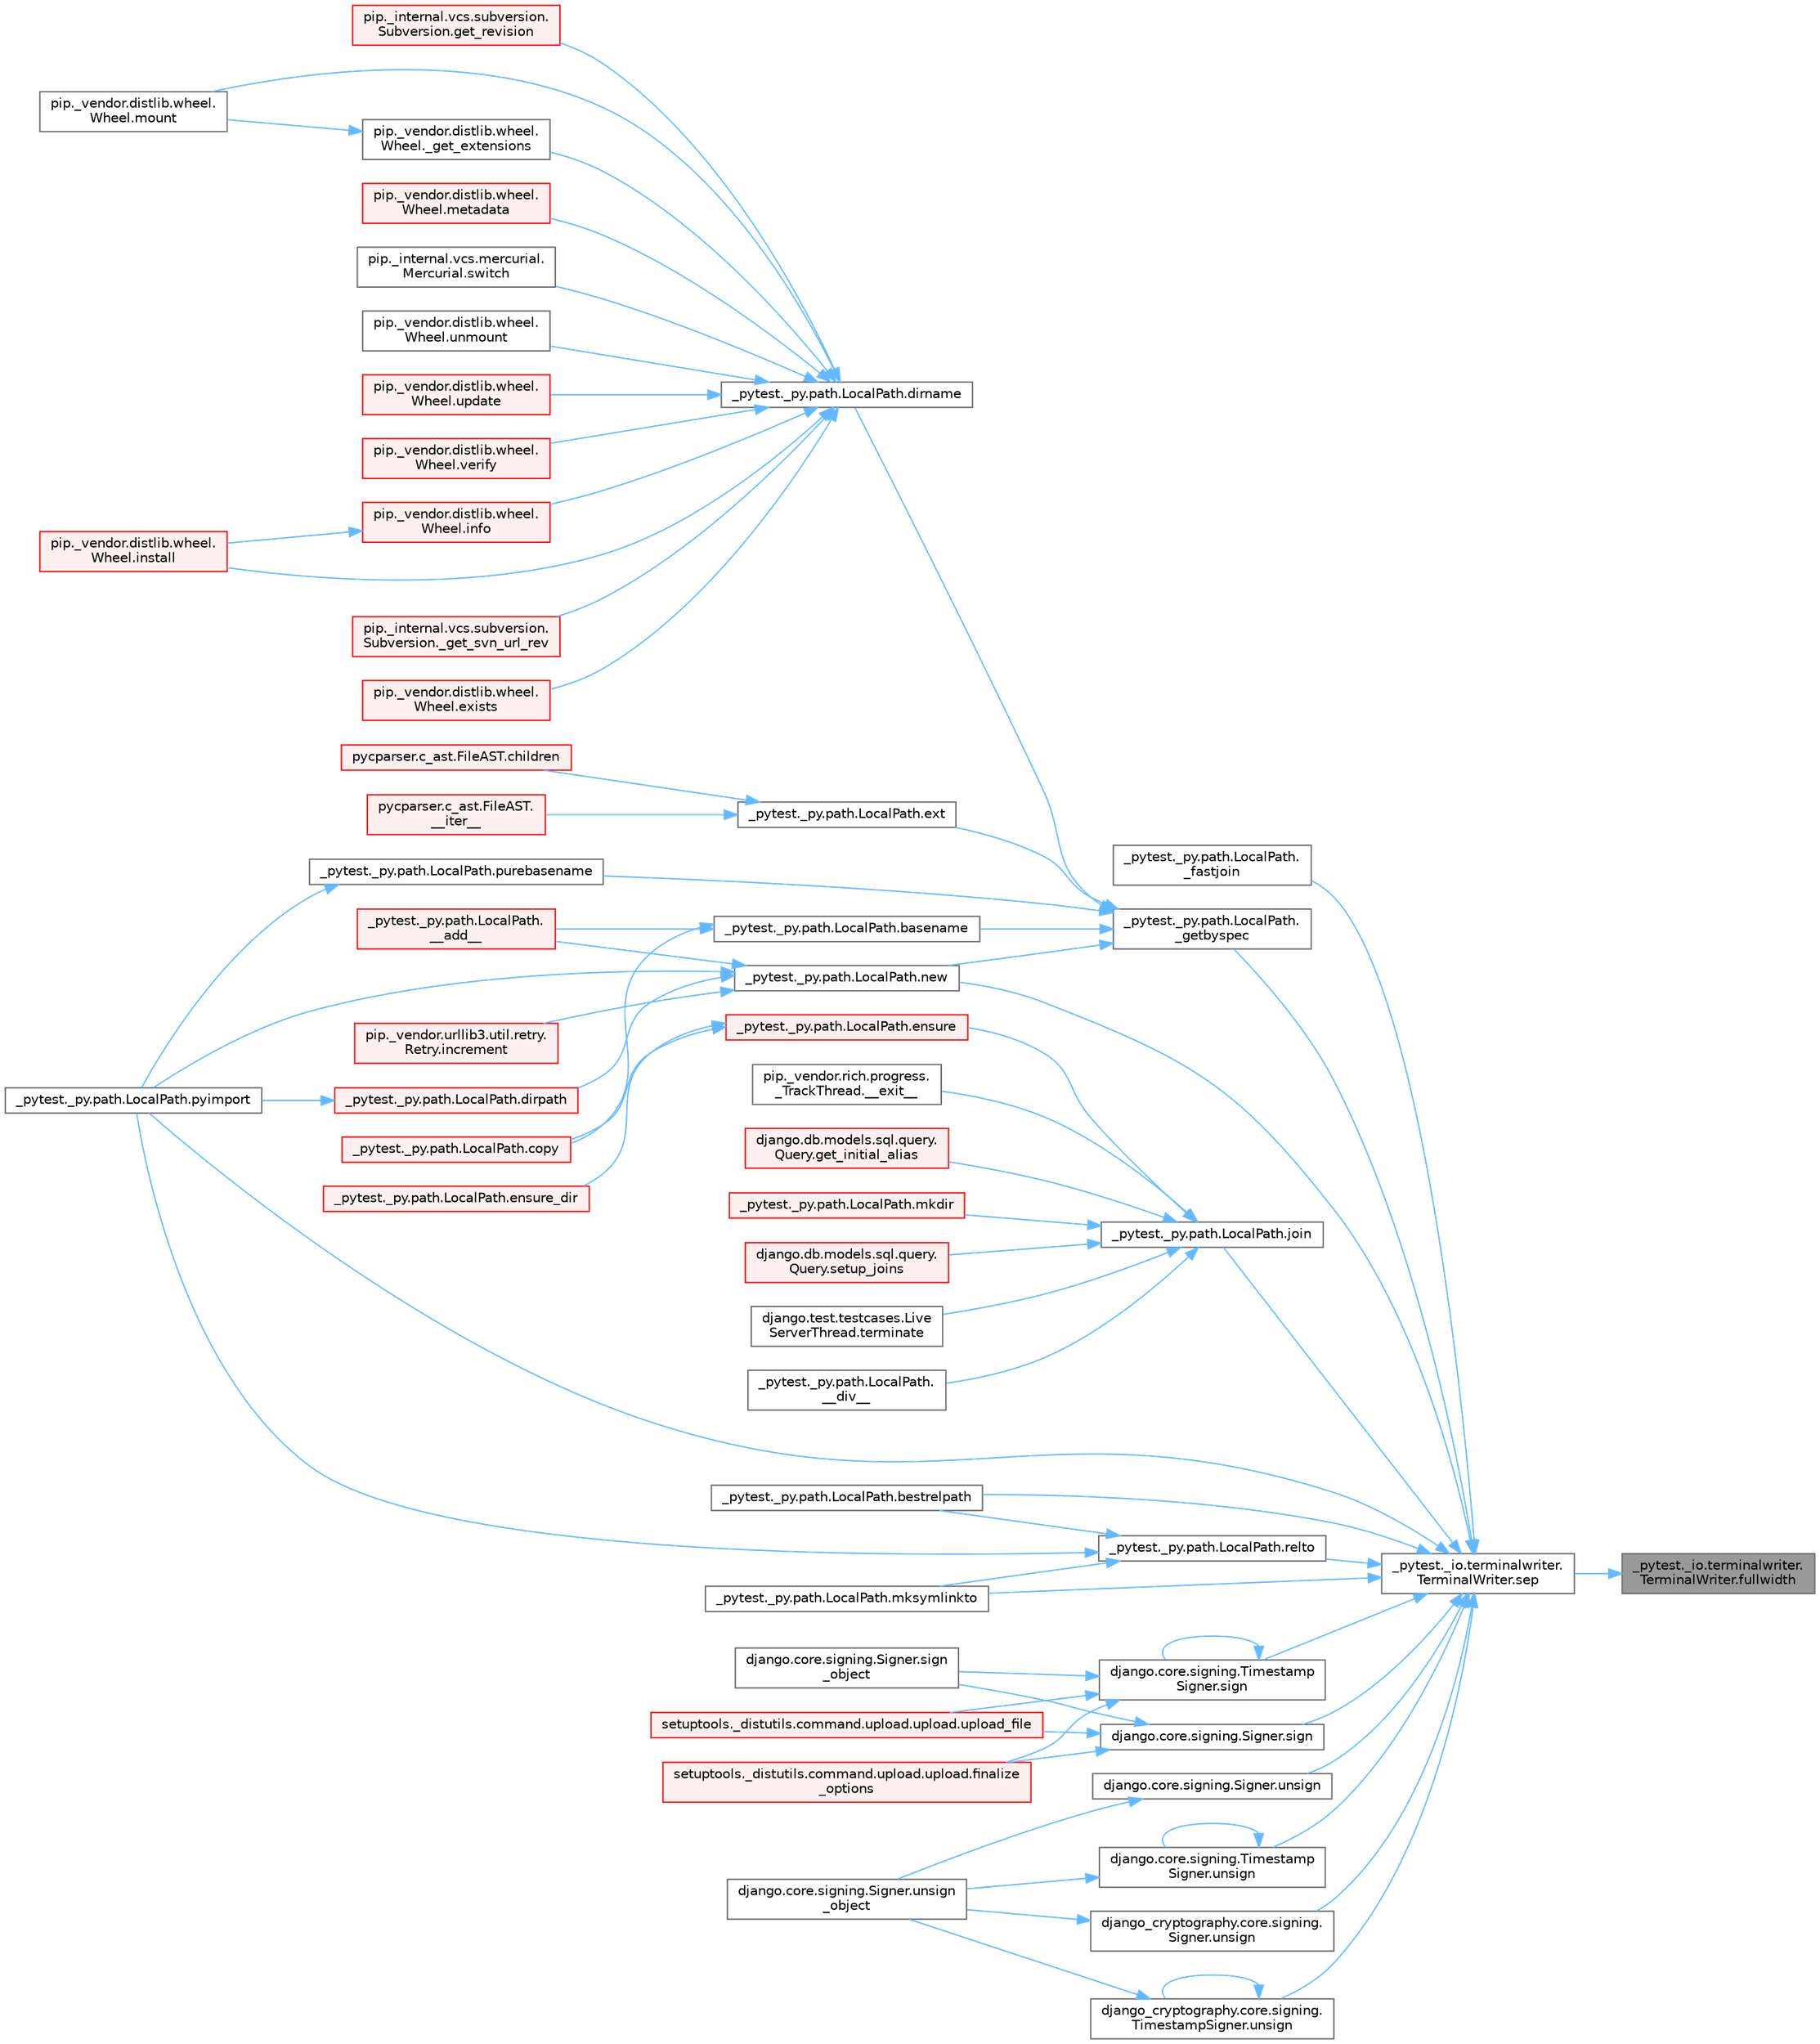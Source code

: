 digraph "_pytest._io.terminalwriter.TerminalWriter.fullwidth"
{
 // LATEX_PDF_SIZE
  bgcolor="transparent";
  edge [fontname=Helvetica,fontsize=10,labelfontname=Helvetica,labelfontsize=10];
  node [fontname=Helvetica,fontsize=10,shape=box,height=0.2,width=0.4];
  rankdir="RL";
  Node1 [id="Node000001",label="_pytest._io.terminalwriter.\lTerminalWriter.fullwidth",height=0.2,width=0.4,color="gray40", fillcolor="grey60", style="filled", fontcolor="black",tooltip=" "];
  Node1 -> Node2 [id="edge1_Node000001_Node000002",dir="back",color="steelblue1",style="solid",tooltip=" "];
  Node2 [id="Node000002",label="_pytest._io.terminalwriter.\lTerminalWriter.sep",height=0.2,width=0.4,color="grey40", fillcolor="white", style="filled",URL="$class__pytest_1_1__io_1_1terminalwriter_1_1_terminal_writer.html#a9825789953e583960848896c7c201fb8",tooltip=" "];
  Node2 -> Node3 [id="edge2_Node000002_Node000003",dir="back",color="steelblue1",style="solid",tooltip=" "];
  Node3 [id="Node000003",label="_pytest._py.path.LocalPath.\l_fastjoin",height=0.2,width=0.4,color="grey40", fillcolor="white", style="filled",URL="$class__pytest_1_1__py_1_1path_1_1_local_path.html#a41f80bfd914f5af2f55fa8b62699f7b4",tooltip=" "];
  Node2 -> Node4 [id="edge3_Node000002_Node000004",dir="back",color="steelblue1",style="solid",tooltip=" "];
  Node4 [id="Node000004",label="_pytest._py.path.LocalPath.\l_getbyspec",height=0.2,width=0.4,color="grey40", fillcolor="white", style="filled",URL="$class__pytest_1_1__py_1_1path_1_1_local_path.html#a3cb7ad6a0d43365228f86c0149375c4b",tooltip=" "];
  Node4 -> Node5 [id="edge4_Node000004_Node000005",dir="back",color="steelblue1",style="solid",tooltip=" "];
  Node5 [id="Node000005",label="_pytest._py.path.LocalPath.basename",height=0.2,width=0.4,color="grey40", fillcolor="white", style="filled",URL="$class__pytest_1_1__py_1_1path_1_1_local_path.html#a8a8ef1d27ceea399ad99d6d709acdbc9",tooltip=" "];
  Node5 -> Node6 [id="edge5_Node000005_Node000006",dir="back",color="steelblue1",style="solid",tooltip=" "];
  Node6 [id="Node000006",label="_pytest._py.path.LocalPath.\l__add__",height=0.2,width=0.4,color="red", fillcolor="#FFF0F0", style="filled",URL="$class__pytest_1_1__py_1_1path_1_1_local_path.html#abe95df43f29943a2ec6ccad0c25662da",tooltip=" "];
  Node5 -> Node8 [id="edge6_Node000005_Node000008",dir="back",color="steelblue1",style="solid",tooltip=" "];
  Node8 [id="Node000008",label="_pytest._py.path.LocalPath.copy",height=0.2,width=0.4,color="red", fillcolor="#FFF0F0", style="filled",URL="$class__pytest_1_1__py_1_1path_1_1_local_path.html#a9eeecae0b90a7147e6bf23d6ea8fc6c0",tooltip=" "];
  Node4 -> Node3154 [id="edge7_Node000004_Node003154",dir="back",color="steelblue1",style="solid",tooltip=" "];
  Node3154 [id="Node003154",label="_pytest._py.path.LocalPath.dirname",height=0.2,width=0.4,color="grey40", fillcolor="white", style="filled",URL="$class__pytest_1_1__py_1_1path_1_1_local_path.html#aa1920ee3bb71bfb594e849010c5971ac",tooltip=" "];
  Node3154 -> Node1131 [id="edge8_Node003154_Node001131",dir="back",color="steelblue1",style="solid",tooltip=" "];
  Node1131 [id="Node001131",label="pip._vendor.distlib.wheel.\lWheel._get_extensions",height=0.2,width=0.4,color="grey40", fillcolor="white", style="filled",URL="$classpip_1_1__vendor_1_1distlib_1_1wheel_1_1_wheel.html#a73a762e18348cb6866fe316c4796fb50",tooltip=" "];
  Node1131 -> Node1132 [id="edge9_Node001131_Node001132",dir="back",color="steelblue1",style="solid",tooltip=" "];
  Node1132 [id="Node001132",label="pip._vendor.distlib.wheel.\lWheel.mount",height=0.2,width=0.4,color="grey40", fillcolor="white", style="filled",URL="$classpip_1_1__vendor_1_1distlib_1_1wheel_1_1_wheel.html#a200397d45c2b1e462e2e87ad21b34ba5",tooltip=" "];
  Node3154 -> Node2399 [id="edge10_Node003154_Node002399",dir="back",color="steelblue1",style="solid",tooltip=" "];
  Node2399 [id="Node002399",label="pip._internal.vcs.subversion.\lSubversion._get_svn_url_rev",height=0.2,width=0.4,color="red", fillcolor="#FFF0F0", style="filled",URL="$classpip_1_1__internal_1_1vcs_1_1subversion_1_1_subversion.html#a561b918238c7b04a4b7ddee4a5570f9f",tooltip=" "];
  Node3154 -> Node1617 [id="edge11_Node003154_Node001617",dir="back",color="steelblue1",style="solid",tooltip=" "];
  Node1617 [id="Node001617",label="pip._vendor.distlib.wheel.\lWheel.exists",height=0.2,width=0.4,color="red", fillcolor="#FFF0F0", style="filled",URL="$classpip_1_1__vendor_1_1distlib_1_1wheel_1_1_wheel.html#a9ea7ded38fabd19aa8604ad550a8d6aa",tooltip=" "];
  Node3154 -> Node3155 [id="edge12_Node003154_Node003155",dir="back",color="steelblue1",style="solid",tooltip=" "];
  Node3155 [id="Node003155",label="pip._internal.vcs.subversion.\lSubversion.get_revision",height=0.2,width=0.4,color="red", fillcolor="#FFF0F0", style="filled",URL="$classpip_1_1__internal_1_1vcs_1_1subversion_1_1_subversion.html#abb1928c801e145265f46fd57b072d77d",tooltip=" "];
  Node3154 -> Node1687 [id="edge13_Node003154_Node001687",dir="back",color="steelblue1",style="solid",tooltip=" "];
  Node1687 [id="Node001687",label="pip._vendor.distlib.wheel.\lWheel.info",height=0.2,width=0.4,color="red", fillcolor="#FFF0F0", style="filled",URL="$classpip_1_1__vendor_1_1distlib_1_1wheel_1_1_wheel.html#a81ca97c6a25d0d98ac526fdf1d993b3e",tooltip=" "];
  Node1687 -> Node1700 [id="edge14_Node001687_Node001700",dir="back",color="steelblue1",style="solid",tooltip=" "];
  Node1700 [id="Node001700",label="pip._vendor.distlib.wheel.\lWheel.install",height=0.2,width=0.4,color="red", fillcolor="#FFF0F0", style="filled",URL="$classpip_1_1__vendor_1_1distlib_1_1wheel_1_1_wheel.html#a2d42ca18eda62d320111afef46504f5c",tooltip=" "];
  Node3154 -> Node1700 [id="edge15_Node003154_Node001700",dir="back",color="steelblue1",style="solid",tooltip=" "];
  Node3154 -> Node1703 [id="edge16_Node003154_Node001703",dir="back",color="steelblue1",style="solid",tooltip=" "];
  Node1703 [id="Node001703",label="pip._vendor.distlib.wheel.\lWheel.metadata",height=0.2,width=0.4,color="red", fillcolor="#FFF0F0", style="filled",URL="$classpip_1_1__vendor_1_1distlib_1_1wheel_1_1_wheel.html#a9e567ddb3165e2b2bdb2c358774b32a6",tooltip=" "];
  Node3154 -> Node1132 [id="edge17_Node003154_Node001132",dir="back",color="steelblue1",style="solid",tooltip=" "];
  Node3154 -> Node2438 [id="edge18_Node003154_Node002438",dir="back",color="steelblue1",style="solid",tooltip=" "];
  Node2438 [id="Node002438",label="pip._internal.vcs.mercurial.\lMercurial.switch",height=0.2,width=0.4,color="grey40", fillcolor="white", style="filled",URL="$classpip_1_1__internal_1_1vcs_1_1mercurial_1_1_mercurial.html#a5074f4358bf4c1df0e3d1c4dd6da1a39",tooltip=" "];
  Node3154 -> Node1788 [id="edge19_Node003154_Node001788",dir="back",color="steelblue1",style="solid",tooltip=" "];
  Node1788 [id="Node001788",label="pip._vendor.distlib.wheel.\lWheel.unmount",height=0.2,width=0.4,color="grey40", fillcolor="white", style="filled",URL="$classpip_1_1__vendor_1_1distlib_1_1wheel_1_1_wheel.html#a91fc960410486ef8b9c7d6409de2f5cf",tooltip=" "];
  Node3154 -> Node1789 [id="edge20_Node003154_Node001789",dir="back",color="steelblue1",style="solid",tooltip=" "];
  Node1789 [id="Node001789",label="pip._vendor.distlib.wheel.\lWheel.update",height=0.2,width=0.4,color="red", fillcolor="#FFF0F0", style="filled",URL="$classpip_1_1__vendor_1_1distlib_1_1wheel_1_1_wheel.html#af0fa6892c3a4e935a5ff2887f80b14ff",tooltip=" "];
  Node3154 -> Node1790 [id="edge21_Node003154_Node001790",dir="back",color="steelblue1",style="solid",tooltip=" "];
  Node1790 [id="Node001790",label="pip._vendor.distlib.wheel.\lWheel.verify",height=0.2,width=0.4,color="red", fillcolor="#FFF0F0", style="filled",URL="$classpip_1_1__vendor_1_1distlib_1_1wheel_1_1_wheel.html#ab3276be65a376884ef85606365265af8",tooltip=" "];
  Node4 -> Node3156 [id="edge22_Node000004_Node003156",dir="back",color="steelblue1",style="solid",tooltip=" "];
  Node3156 [id="Node003156",label="_pytest._py.path.LocalPath.ext",height=0.2,width=0.4,color="grey40", fillcolor="white", style="filled",URL="$class__pytest_1_1__py_1_1path_1_1_local_path.html#a5fa32ab32abd81d4b3457001cc9ede5e",tooltip=" "];
  Node3156 -> Node1542 [id="edge23_Node003156_Node001542",dir="back",color="steelblue1",style="solid",tooltip=" "];
  Node1542 [id="Node001542",label="pycparser.c_ast.FileAST.\l__iter__",height=0.2,width=0.4,color="red", fillcolor="#FFF0F0", style="filled",URL="$classpycparser_1_1c__ast_1_1_file_a_s_t.html#a60b0a6f41cdc1dac979c4e89e37f3c81",tooltip=" "];
  Node3156 -> Node1543 [id="edge24_Node003156_Node001543",dir="back",color="steelblue1",style="solid",tooltip=" "];
  Node1543 [id="Node001543",label="pycparser.c_ast.FileAST.children",height=0.2,width=0.4,color="red", fillcolor="#FFF0F0", style="filled",URL="$classpycparser_1_1c__ast_1_1_file_a_s_t.html#ae7a0e8537da48a746568755c19d8aedd",tooltip=" "];
  Node4 -> Node3157 [id="edge25_Node000004_Node003157",dir="back",color="steelblue1",style="solid",tooltip=" "];
  Node3157 [id="Node003157",label="_pytest._py.path.LocalPath.new",height=0.2,width=0.4,color="grey40", fillcolor="white", style="filled",URL="$class__pytest_1_1__py_1_1path_1_1_local_path.html#ab5882416a5911e7a15e0598cbeab05cd",tooltip=" "];
  Node3157 -> Node6 [id="edge26_Node003157_Node000006",dir="back",color="steelblue1",style="solid",tooltip=" "];
  Node3157 -> Node911 [id="edge27_Node003157_Node000911",dir="back",color="steelblue1",style="solid",tooltip=" "];
  Node911 [id="Node000911",label="_pytest._py.path.LocalPath.dirpath",height=0.2,width=0.4,color="red", fillcolor="#FFF0F0", style="filled",URL="$class__pytest_1_1__py_1_1path_1_1_local_path.html#aa8766bdaffd39f928eaae6f30b741b05",tooltip=" "];
  Node911 -> Node1053 [id="edge28_Node000911_Node001053",dir="back",color="steelblue1",style="solid",tooltip=" "];
  Node1053 [id="Node001053",label="_pytest._py.path.LocalPath.pyimport",height=0.2,width=0.4,color="grey40", fillcolor="white", style="filled",URL="$class__pytest_1_1__py_1_1path_1_1_local_path.html#aaf2fbd0a1a8554d138b60c28ca682b75",tooltip=" "];
  Node3157 -> Node464 [id="edge29_Node003157_Node000464",dir="back",color="steelblue1",style="solid",tooltip=" "];
  Node464 [id="Node000464",label="pip._vendor.urllib3.util.retry.\lRetry.increment",height=0.2,width=0.4,color="red", fillcolor="#FFF0F0", style="filled",URL="$classpip_1_1__vendor_1_1urllib3_1_1util_1_1retry_1_1_retry.html#a88dd993ccb2ef4b2bfa9ad0571374b12",tooltip=" "];
  Node3157 -> Node1053 [id="edge30_Node003157_Node001053",dir="back",color="steelblue1",style="solid",tooltip=" "];
  Node4 -> Node3158 [id="edge31_Node000004_Node003158",dir="back",color="steelblue1",style="solid",tooltip=" "];
  Node3158 [id="Node003158",label="_pytest._py.path.LocalPath.purebasename",height=0.2,width=0.4,color="grey40", fillcolor="white", style="filled",URL="$class__pytest_1_1__py_1_1path_1_1_local_path.html#aff1f14b50063a6a3aa17b0ac60adfb04",tooltip=" "];
  Node3158 -> Node1053 [id="edge32_Node003158_Node001053",dir="back",color="steelblue1",style="solid",tooltip=" "];
  Node2 -> Node2266 [id="edge33_Node000002_Node002266",dir="back",color="steelblue1",style="solid",tooltip=" "];
  Node2266 [id="Node002266",label="_pytest._py.path.LocalPath.bestrelpath",height=0.2,width=0.4,color="grey40", fillcolor="white", style="filled",URL="$class__pytest_1_1__py_1_1path_1_1_local_path.html#accc5450294cb4c510fa50449c40a056b",tooltip=" "];
  Node2 -> Node3159 [id="edge34_Node000002_Node003159",dir="back",color="steelblue1",style="solid",tooltip=" "];
  Node3159 [id="Node003159",label="_pytest._py.path.LocalPath.join",height=0.2,width=0.4,color="grey40", fillcolor="white", style="filled",URL="$class__pytest_1_1__py_1_1path_1_1_local_path.html#a6be3338a27ff92bdb40fa2d895a8e88b",tooltip=" "];
  Node3159 -> Node3160 [id="edge35_Node003159_Node003160",dir="back",color="steelblue1",style="solid",tooltip=" "];
  Node3160 [id="Node003160",label="_pytest._py.path.LocalPath.\l__div__",height=0.2,width=0.4,color="grey40", fillcolor="white", style="filled",URL="$class__pytest_1_1__py_1_1path_1_1_local_path.html#a7ef0bb099d60ab9767d5c394544bbde7",tooltip=" "];
  Node3159 -> Node1925 [id="edge36_Node003159_Node001925",dir="back",color="steelblue1",style="solid",tooltip=" "];
  Node1925 [id="Node001925",label="pip._vendor.rich.progress.\l_TrackThread.__exit__",height=0.2,width=0.4,color="grey40", fillcolor="white", style="filled",URL="$classpip_1_1__vendor_1_1rich_1_1progress_1_1___track_thread.html#a356c864adcb08783e3909e6b576cefd9",tooltip=" "];
  Node3159 -> Node653 [id="edge37_Node003159_Node000653",dir="back",color="steelblue1",style="solid",tooltip=" "];
  Node653 [id="Node000653",label="_pytest._py.path.LocalPath.ensure",height=0.2,width=0.4,color="red", fillcolor="#FFF0F0", style="filled",URL="$class__pytest_1_1__py_1_1path_1_1_local_path.html#a7495d45777169316de67c7e19218622d",tooltip=" "];
  Node653 -> Node8 [id="edge38_Node000653_Node000008",dir="back",color="steelblue1",style="solid",tooltip=" "];
  Node653 -> Node654 [id="edge39_Node000653_Node000654",dir="back",color="steelblue1",style="solid",tooltip=" "];
  Node654 [id="Node000654",label="_pytest._py.path.LocalPath.ensure_dir",height=0.2,width=0.4,color="red", fillcolor="#FFF0F0", style="filled",URL="$class__pytest_1_1__py_1_1path_1_1_local_path.html#a46346ae9e4a2afb342367c4071edfb97",tooltip=" "];
  Node3159 -> Node3161 [id="edge40_Node003159_Node003161",dir="back",color="steelblue1",style="solid",tooltip=" "];
  Node3161 [id="Node003161",label="django.db.models.sql.query.\lQuery.get_initial_alias",height=0.2,width=0.4,color="red", fillcolor="#FFF0F0", style="filled",URL="$classdjango_1_1db_1_1models_1_1sql_1_1query_1_1_query.html#aab4910cbe4b7d2f2252bdc9ba5401a45",tooltip=" "];
  Node3159 -> Node3171 [id="edge41_Node003159_Node003171",dir="back",color="steelblue1",style="solid",tooltip=" "];
  Node3171 [id="Node003171",label="_pytest._py.path.LocalPath.mkdir",height=0.2,width=0.4,color="red", fillcolor="#FFF0F0", style="filled",URL="$class__pytest_1_1__py_1_1path_1_1_local_path.html#a6550d6a084338a644ad265dbbf242a16",tooltip=" "];
  Node3159 -> Node3172 [id="edge42_Node003159_Node003172",dir="back",color="steelblue1",style="solid",tooltip=" "];
  Node3172 [id="Node003172",label="django.db.models.sql.query.\lQuery.setup_joins",height=0.2,width=0.4,color="red", fillcolor="#FFF0F0", style="filled",URL="$classdjango_1_1db_1_1models_1_1sql_1_1query_1_1_query.html#a086e5083d9aa4b96e72ee6897e8906cd",tooltip=" "];
  Node3159 -> Node3174 [id="edge43_Node003159_Node003174",dir="back",color="steelblue1",style="solid",tooltip=" "];
  Node3174 [id="Node003174",label="django.test.testcases.Live\lServerThread.terminate",height=0.2,width=0.4,color="grey40", fillcolor="white", style="filled",URL="$classdjango_1_1test_1_1testcases_1_1_live_server_thread.html#adc8afd6c8c80097132f7d72c395bd331",tooltip=" "];
  Node2 -> Node2267 [id="edge44_Node000002_Node002267",dir="back",color="steelblue1",style="solid",tooltip=" "];
  Node2267 [id="Node002267",label="_pytest._py.path.LocalPath.mksymlinkto",height=0.2,width=0.4,color="grey40", fillcolor="white", style="filled",URL="$class__pytest_1_1__py_1_1path_1_1_local_path.html#a8dc617070ee96a8653920fde3a15d383",tooltip=" "];
  Node2 -> Node3157 [id="edge45_Node000002_Node003157",dir="back",color="steelblue1",style="solid",tooltip=" "];
  Node2 -> Node1053 [id="edge46_Node000002_Node001053",dir="back",color="steelblue1",style="solid",tooltip=" "];
  Node2 -> Node3175 [id="edge47_Node000002_Node003175",dir="back",color="steelblue1",style="solid",tooltip=" "];
  Node3175 [id="Node003175",label="_pytest._py.path.LocalPath.relto",height=0.2,width=0.4,color="grey40", fillcolor="white", style="filled",URL="$class__pytest_1_1__py_1_1path_1_1_local_path.html#a67bcf9939ddefbe3b1db878cbebbdb03",tooltip=" "];
  Node3175 -> Node2266 [id="edge48_Node003175_Node002266",dir="back",color="steelblue1",style="solid",tooltip=" "];
  Node3175 -> Node2267 [id="edge49_Node003175_Node002267",dir="back",color="steelblue1",style="solid",tooltip=" "];
  Node3175 -> Node1053 [id="edge50_Node003175_Node001053",dir="back",color="steelblue1",style="solid",tooltip=" "];
  Node2 -> Node1396 [id="edge51_Node000002_Node001396",dir="back",color="steelblue1",style="solid",tooltip=" "];
  Node1396 [id="Node001396",label="django.core.signing.Signer.sign",height=0.2,width=0.4,color="grey40", fillcolor="white", style="filled",URL="$classdjango_1_1core_1_1signing_1_1_signer.html#a20ed6a5363cf3b02855d218c7abd9508",tooltip=" "];
  Node1396 -> Node97 [id="edge52_Node001396_Node000097",dir="back",color="steelblue1",style="solid",tooltip=" "];
  Node97 [id="Node000097",label="setuptools._distutils.command.upload.upload.finalize\l_options",height=0.2,width=0.4,color="red", fillcolor="#FFF0F0", style="filled",URL="$classsetuptools_1_1__distutils_1_1command_1_1upload_1_1upload.html#a9c94c240a676c164b8b18a141bc48c4c",tooltip=" "];
  Node1396 -> Node1397 [id="edge53_Node001396_Node001397",dir="back",color="steelblue1",style="solid",tooltip=" "];
  Node1397 [id="Node001397",label="django.core.signing.Signer.sign\l_object",height=0.2,width=0.4,color="grey40", fillcolor="white", style="filled",URL="$classdjango_1_1core_1_1signing_1_1_signer.html#a99fb2eef79ae0134ead7038441516476",tooltip=" "];
  Node1396 -> Node104 [id="edge54_Node001396_Node000104",dir="back",color="steelblue1",style="solid",tooltip=" "];
  Node104 [id="Node000104",label="setuptools._distutils.command.upload.upload.upload_file",height=0.2,width=0.4,color="red", fillcolor="#FFF0F0", style="filled",URL="$classsetuptools_1_1__distutils_1_1command_1_1upload_1_1upload.html#aa7d9089079f68edc3d38061fcc04211f",tooltip=" "];
  Node2 -> Node3176 [id="edge55_Node000002_Node003176",dir="back",color="steelblue1",style="solid",tooltip=" "];
  Node3176 [id="Node003176",label="django.core.signing.Timestamp\lSigner.sign",height=0.2,width=0.4,color="grey40", fillcolor="white", style="filled",URL="$classdjango_1_1core_1_1signing_1_1_timestamp_signer.html#a5ce05c9325850397a0be68002f19652d",tooltip=" "];
  Node3176 -> Node97 [id="edge56_Node003176_Node000097",dir="back",color="steelblue1",style="solid",tooltip=" "];
  Node3176 -> Node3176 [id="edge57_Node003176_Node003176",dir="back",color="steelblue1",style="solid",tooltip=" "];
  Node3176 -> Node1397 [id="edge58_Node003176_Node001397",dir="back",color="steelblue1",style="solid",tooltip=" "];
  Node3176 -> Node104 [id="edge59_Node003176_Node000104",dir="back",color="steelblue1",style="solid",tooltip=" "];
  Node2 -> Node1400 [id="edge60_Node000002_Node001400",dir="back",color="steelblue1",style="solid",tooltip=" "];
  Node1400 [id="Node001400",label="django.core.signing.Signer.unsign",height=0.2,width=0.4,color="grey40", fillcolor="white", style="filled",URL="$classdjango_1_1core_1_1signing_1_1_signer.html#a4c99e64342ad60871525e10b8d9041eb",tooltip=" "];
  Node1400 -> Node1401 [id="edge61_Node001400_Node001401",dir="back",color="steelblue1",style="solid",tooltip=" "];
  Node1401 [id="Node001401",label="django.core.signing.Signer.unsign\l_object",height=0.2,width=0.4,color="grey40", fillcolor="white", style="filled",URL="$classdjango_1_1core_1_1signing_1_1_signer.html#a921ff8b1f1ca551a939b596b64efbd8c",tooltip=" "];
  Node2 -> Node3177 [id="edge62_Node000002_Node003177",dir="back",color="steelblue1",style="solid",tooltip=" "];
  Node3177 [id="Node003177",label="django.core.signing.Timestamp\lSigner.unsign",height=0.2,width=0.4,color="grey40", fillcolor="white", style="filled",URL="$classdjango_1_1core_1_1signing_1_1_timestamp_signer.html#a4f105034dd44ec8abbcdfda73b363c7f",tooltip=" "];
  Node3177 -> Node3177 [id="edge63_Node003177_Node003177",dir="back",color="steelblue1",style="solid",tooltip=" "];
  Node3177 -> Node1401 [id="edge64_Node003177_Node001401",dir="back",color="steelblue1",style="solid",tooltip=" "];
  Node2 -> Node1404 [id="edge65_Node000002_Node001404",dir="back",color="steelblue1",style="solid",tooltip=" "];
  Node1404 [id="Node001404",label="django_cryptography.core.signing.\lSigner.unsign",height=0.2,width=0.4,color="grey40", fillcolor="white", style="filled",URL="$classdjango__cryptography_1_1core_1_1signing_1_1_signer.html#a86666f2dde843482bd13d6e7a1d0de92",tooltip=" "];
  Node1404 -> Node1401 [id="edge66_Node001404_Node001401",dir="back",color="steelblue1",style="solid",tooltip=" "];
  Node2 -> Node3178 [id="edge67_Node000002_Node003178",dir="back",color="steelblue1",style="solid",tooltip=" "];
  Node3178 [id="Node003178",label="django_cryptography.core.signing.\lTimestampSigner.unsign",height=0.2,width=0.4,color="grey40", fillcolor="white", style="filled",URL="$classdjango__cryptography_1_1core_1_1signing_1_1_timestamp_signer.html#ac9451159aae2c8edbcb415bd8c14545f",tooltip=" "];
  Node3178 -> Node3178 [id="edge68_Node003178_Node003178",dir="back",color="steelblue1",style="solid",tooltip=" "];
  Node3178 -> Node1401 [id="edge69_Node003178_Node001401",dir="back",color="steelblue1",style="solid",tooltip=" "];
}
